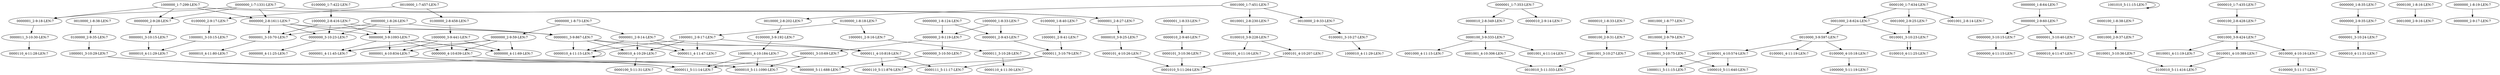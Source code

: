 digraph G {
    "0000001_2-9:18-LEN:7" -> "0000011_3-10:30-LEN:7";
    "0001001_3-10:27-LEN:7" -> "0010010_5-11:333-LEN:7";
    "0001000_2-8:624-LEN:7" -> "0010000_3-9:597-LEN:7";
    "0001000_2-8:624-LEN:7" -> "0010001_3-10:23-LEN:7";
    "0100000_1-8:18-LEN:7" -> "1000001_2-9:16-LEN:7";
    "1000001_3-10:29-LEN:7" -> "0000011_5-11:14-LEN:7";
    "1000001_3-10:29-LEN:7" -> "0000010_5-11:1090-LEN:7";
    "0000000_3-10:23-LEN:7" -> "0000000_4-11:25-LEN:7";
    "0010000_3-9:597-LEN:7" -> "0100000_4-10:18-LEN:7";
    "0010000_3-9:597-LEN:7" -> "0100001_4-11:19-LEN:7";
    "0010000_3-9:597-LEN:7" -> "0100001_4-10:574-LEN:7";
    "0100000_2-9:17-LEN:7" -> "1000001_3-10:15-LEN:7";
    "0000001_4-10:834-LEN:7" -> "0000011_5-11:14-LEN:7";
    "0000001_4-10:834-LEN:7" -> "0000010_5-11:1090-LEN:7";
    "0000000_2-9:60-LEN:7" -> "0000000_3-10:15-LEN:7";
    "0000000_2-9:60-LEN:7" -> "0000001_3-10:40-LEN:7";
    "0100000_4-10:18-LEN:7" -> "1000000_5-11:19-LEN:7";
    "1001010_5-11:15-LEN:7" -> "1001010_5-11:15-LEN:7";
    "0010000_2-8:202-LEN:7" -> "0100000_3-9:192-LEN:7";
    "0100001_3-10:27-LEN:7" -> "1000010_4-11:29-LEN:7";
    "0100010_3-9:228-LEN:7" -> "1000101_4-11:16-LEN:7";
    "0100010_3-9:228-LEN:7" -> "1000101_4-10:207-LEN:7";
    "1000000_1-7:299-LEN:7" -> "0000001_2-9:18-LEN:7";
    "1000000_1-7:299-LEN:7" -> "0000000_2-8:1611-LEN:7";
    "1000000_1-7:299-LEN:7" -> "0000000_2-9:28-LEN:7";
    "1000000_1-7:299-LEN:7" -> "0000001_2-8:27-LEN:7";
    "0100000_2-8:458-LEN:7" -> "1000000_3-9:441-LEN:7";
    "0100000_1-8:18-LEN:7" -> "1000001_2-9:17-LEN:7";
    "0000001_3-10:69-LEN:7" -> "0000011_5-11:14-LEN:7";
    "0000001_3-10:69-LEN:7" -> "0000010_5-11:1090-LEN:7";
    "0001000_3-9:424-LEN:7" -> "0010000_4-10:16-LEN:7";
    "0001000_3-9:424-LEN:7" -> "0010001_4-11:19-LEN:7";
    "0001000_3-9:424-LEN:7" -> "0010001_4-10:389-LEN:7";
    "0000010_3-9:25-LEN:7" -> "0000101_4-10:26-LEN:7";
    "0000000_2-9:59-LEN:7" -> "0000001_4-10:834-LEN:7";
    "0000000_2-9:59-LEN:7" -> "0000001_4-11:45-LEN:7";
    "0000000_2-9:59-LEN:7" -> "0000000_4-10:639-LEN:7";
    "0000000_2-9:59-LEN:7" -> "0000000_4-11:69-LEN:7";
    "0000000_3-10:15-LEN:7" -> "0000000_4-11:15-LEN:7";
    "0000000_1-8:35-LEN:7" -> "0000000_2-9:35-LEN:7";
    "0000000_2-9:35-LEN:7" -> "0000001_3-10:24-LEN:7";
    "0000000_3-9:1093-LEN:7" -> "0000001_4-10:834-LEN:7";
    "0000000_3-9:1093-LEN:7" -> "0000001_4-11:45-LEN:7";
    "0000000_3-9:1093-LEN:7" -> "0000000_4-10:639-LEN:7";
    "0000000_3-9:1093-LEN:7" -> "0000000_4-11:69-LEN:7";
    "0001000_1-7:451-LEN:7" -> "0010000_2-8:202-LEN:7";
    "0001000_1-7:451-LEN:7" -> "0010000_2-9:33-LEN:7";
    "0001000_1-7:451-LEN:7" -> "0010001_2-8:230-LEN:7";
    "0000100_1-7:634-LEN:7" -> "0001000_2-8:624-LEN:7";
    "0000100_1-7:634-LEN:7" -> "0001000_2-9:25-LEN:7";
    "0000100_1-7:634-LEN:7" -> "0001001_2-8:14-LEN:7";
    "0010000_2-9:79-LEN:7" -> "0100001_3-10:75-LEN:7";
    "1000001_3-10:15-LEN:7" -> "0000010_4-11:29-LEN:7";
    "0100000_1-8:40-LEN:7" -> "1000001_2-9:41-LEN:7";
    "0010001_3-10:23-LEN:7" -> "0100010_4-11:25-LEN:7";
    "0000010_4-11:15-LEN:7" -> "0000010_4-11:15-LEN:7";
    "1000001_4-10:184-LEN:7" -> "0000011_5-11:14-LEN:7";
    "1000001_4-10:184-LEN:7" -> "0000010_5-11:1090-LEN:7";
    "0000000_1-7:1331-LEN:7" -> "0000001_2-9:18-LEN:7";
    "0000000_1-7:1331-LEN:7" -> "0000000_2-8:1611-LEN:7";
    "0000000_1-7:1331-LEN:7" -> "0000000_2-9:28-LEN:7";
    "0000000_1-7:1331-LEN:7" -> "0000001_2-8:27-LEN:7";
    "0010000_1-7:457-LEN:7" -> "0100000_2-9:17-LEN:7";
    "0010000_1-7:457-LEN:7" -> "0100000_2-8:458-LEN:7";
    "0000000_2-9:119-LEN:7" -> "0000001_3-10:69-LEN:7";
    "0000000_2-9:119-LEN:7" -> "0000000_3-10:50-LEN:7";
    "0000000_1-8:73-LEN:7" -> "0000000_2-9:59-LEN:7";
    "0000000_1-8:73-LEN:7" -> "0000001_2-9:14-LEN:7";
    "0000101_3-10:36-LEN:7" -> "0001010_5-11:264-LEN:7";
    "0100001_3-10:75-LEN:7" -> "1000010_5-11:640-LEN:7";
    "0100001_3-10:75-LEN:7" -> "1000011_5-11:15-LEN:7";
    "1000000_2-8:416-LEN:7" -> "0000000_3-10:23-LEN:7";
    "1000000_2-8:416-LEN:7" -> "0000000_3-9:1093-LEN:7";
    "1000000_2-8:416-LEN:7" -> "0000001_3-10:70-LEN:7";
    "1000000_2-8:416-LEN:7" -> "0000001_3-9:867-LEN:7";
    "0000011_4-10:818-LEN:7" -> "0000110_5-11:876-LEN:7";
    "0000011_4-10:818-LEN:7" -> "0000111_5-11:17-LEN:7";
    "0100000_2-9:35-LEN:7" -> "1000001_3-10:29-LEN:7";
    "0000000_1-8:64-LEN:7" -> "0000000_2-9:60-LEN:7";
    "0010000_2-9:33-LEN:7" -> "0100001_3-10:27-LEN:7";
    "0000000_1-8:124-LEN:7" -> "0000000_2-9:119-LEN:7";
    "0000000_1-8:124-LEN:7" -> "0000001_2-9:43-LEN:7";
    "1000001_2-9:41-LEN:7" -> "0000011_3-10:79-LEN:7";
    "0100000_3-9:192-LEN:7" -> "1000001_4-10:184-LEN:7";
    "0000001_3-10:70-LEN:7" -> "0000010_4-11:80-LEN:7";
    "1000001_2-9:16-LEN:7" -> "0000011_3-10:28-LEN:7";
    "0010000_4-10:16-LEN:7" -> "0100000_5-11:17-LEN:7";
    "1000000_3-9:441-LEN:7" -> "0000001_4-10:834-LEN:7";
    "1000000_3-9:441-LEN:7" -> "0000001_4-11:45-LEN:7";
    "1000000_3-9:441-LEN:7" -> "0000000_4-10:639-LEN:7";
    "1000000_3-9:441-LEN:7" -> "0000000_4-11:69-LEN:7";
    "0001000_2-9:25-LEN:7" -> "0010001_3-10:23-LEN:7";
    "0000000_2-8:1611-LEN:7" -> "0000000_3-10:23-LEN:7";
    "0000000_2-8:1611-LEN:7" -> "0000000_3-9:1093-LEN:7";
    "0000000_2-8:1611-LEN:7" -> "0000001_3-10:70-LEN:7";
    "0000000_2-8:1611-LEN:7" -> "0000001_3-9:867-LEN:7";
    "0000100_3-9:333-LEN:7" -> "0001000_4-11:15-LEN:7";
    "0000100_3-9:333-LEN:7" -> "0001001_4-10:306-LEN:7";
    "0000100_3-9:333-LEN:7" -> "0001001_4-11:14-LEN:7";
    "0100001_4-10:574-LEN:7" -> "1000010_5-11:640-LEN:7";
    "0100001_4-10:574-LEN:7" -> "1000011_5-11:15-LEN:7";
    "0010001_2-8:230-LEN:7" -> "0100010_3-9:228-LEN:7";
    "0000100_2-8:428-LEN:7" -> "0001000_3-9:424-LEN:7";
    "0000010_1-7:435-LEN:7" -> "0000100_2-8:428-LEN:7";
    "0000100_2-9:31-LEN:7" -> "0001001_3-10:27-LEN:7";
    "0000000_3-10:50-LEN:7" -> "0000000_5-11:688-LEN:7";
    "0000000_2-9:28-LEN:7" -> "0000001_3-10:15-LEN:7";
    "0001000_1-8:77-LEN:7" -> "0010000_2-9:79-LEN:7";
    "0000011_3-10:79-LEN:7" -> "0000110_5-11:876-LEN:7";
    "0000011_3-10:79-LEN:7" -> "0000111_5-11:17-LEN:7";
    "0000100_1-8:16-LEN:7" -> "0001000_2-9:16-LEN:7";
    "0010001_3-10:36-LEN:7" -> "0100010_5-11:416-LEN:7";
    "0000010_2-8:349-LEN:7" -> "0000100_3-9:333-LEN:7";
    "0000001_2-9:14-LEN:7" -> "0000010_4-11:15-LEN:7";
    "0000001_2-9:14-LEN:7" -> "0000011_4-10:818-LEN:7";
    "0000001_2-9:14-LEN:7" -> "0000011_4-11:47-LEN:7";
    "0000001_2-9:14-LEN:7" -> "0000010_4-10:29-LEN:7";
    "0000100_1-8:38-LEN:7" -> "0001000_2-9:37-LEN:7";
    "0000001_3-10:40-LEN:7" -> "0000010_4-11:47-LEN:7";
    "0001001_4-10:306-LEN:7" -> "0010010_5-11:333-LEN:7";
    "0000000_4-10:639-LEN:7" -> "0000000_5-11:688-LEN:7";
    "0000011_3-10:28-LEN:7" -> "0000110_4-11:30-LEN:7";
    "0000001_3-9:867-LEN:7" -> "0000010_4-11:15-LEN:7";
    "0000001_3-9:867-LEN:7" -> "0000011_4-10:818-LEN:7";
    "0000001_3-9:867-LEN:7" -> "0000011_4-11:47-LEN:7";
    "0000001_3-9:867-LEN:7" -> "0000010_4-10:29-LEN:7";
    "0001000_2-9:37-LEN:7" -> "0010001_3-10:36-LEN:7";
    "0100000_1-7:422-LEN:7" -> "1000000_2-8:416-LEN:7";
    "0000001_3-10:24-LEN:7" -> "0000010_4-11:31-LEN:7";
    "0010001_3-10:23-LEN:7" -> "0100010_4-11:25-LEN:7";
    "0000010_1-8:33-LEN:7" -> "0000100_2-9:31-LEN:7";
    "0000001_2-9:43-LEN:7" -> "0000011_3-10:79-LEN:7";
    "0000001_3-10:15-LEN:7" -> "0000010_4-11:29-LEN:7";
    "0000010_4-10:29-LEN:7" -> "0000100_5-11:31-LEN:7";
    "0000001_1-8:33-LEN:7" -> "0000010_2-9:40-LEN:7";
    "0000011_3-10:30-LEN:7" -> "0000110_4-11:28-LEN:7";
    "1000101_4-10:207-LEN:7" -> "0001010_5-11:264-LEN:7";
    "1000001_2-9:17-LEN:7" -> "0000010_4-11:15-LEN:7";
    "1000001_2-9:17-LEN:7" -> "0000011_4-10:818-LEN:7";
    "1000001_2-9:17-LEN:7" -> "0000011_4-11:47-LEN:7";
    "1000001_2-9:17-LEN:7" -> "0000010_4-10:29-LEN:7";
    "0010001_4-10:389-LEN:7" -> "0100010_5-11:416-LEN:7";
    "0000000_1-8:26-LEN:7" -> "0000000_3-10:23-LEN:7";
    "0000000_1-8:26-LEN:7" -> "0000000_3-9:1093-LEN:7";
    "0000000_1-8:26-LEN:7" -> "0000001_3-10:70-LEN:7";
    "0000000_1-8:26-LEN:7" -> "0000001_3-9:867-LEN:7";
    "0000000_1-8:19-LEN:7" -> "0000000_2-9:17-LEN:7";
    "0000001_2-8:27-LEN:7" -> "0000010_3-9:25-LEN:7";
    "0010000_1-8:38-LEN:7" -> "0100000_2-9:35-LEN:7";
    "0000001_1-7:353-LEN:7" -> "0000010_2-8:349-LEN:7";
    "0000001_1-7:353-LEN:7" -> "0000010_2-9:14-LEN:7";
    "0000101_4-10:26-LEN:7" -> "0001010_5-11:264-LEN:7";
    "0000010_2-9:40-LEN:7" -> "0000101_3-10:36-LEN:7";
    "1000000_1-8:33-LEN:7" -> "0000000_2-9:119-LEN:7";
    "1000000_1-8:33-LEN:7" -> "0000001_2-9:43-LEN:7";
}
